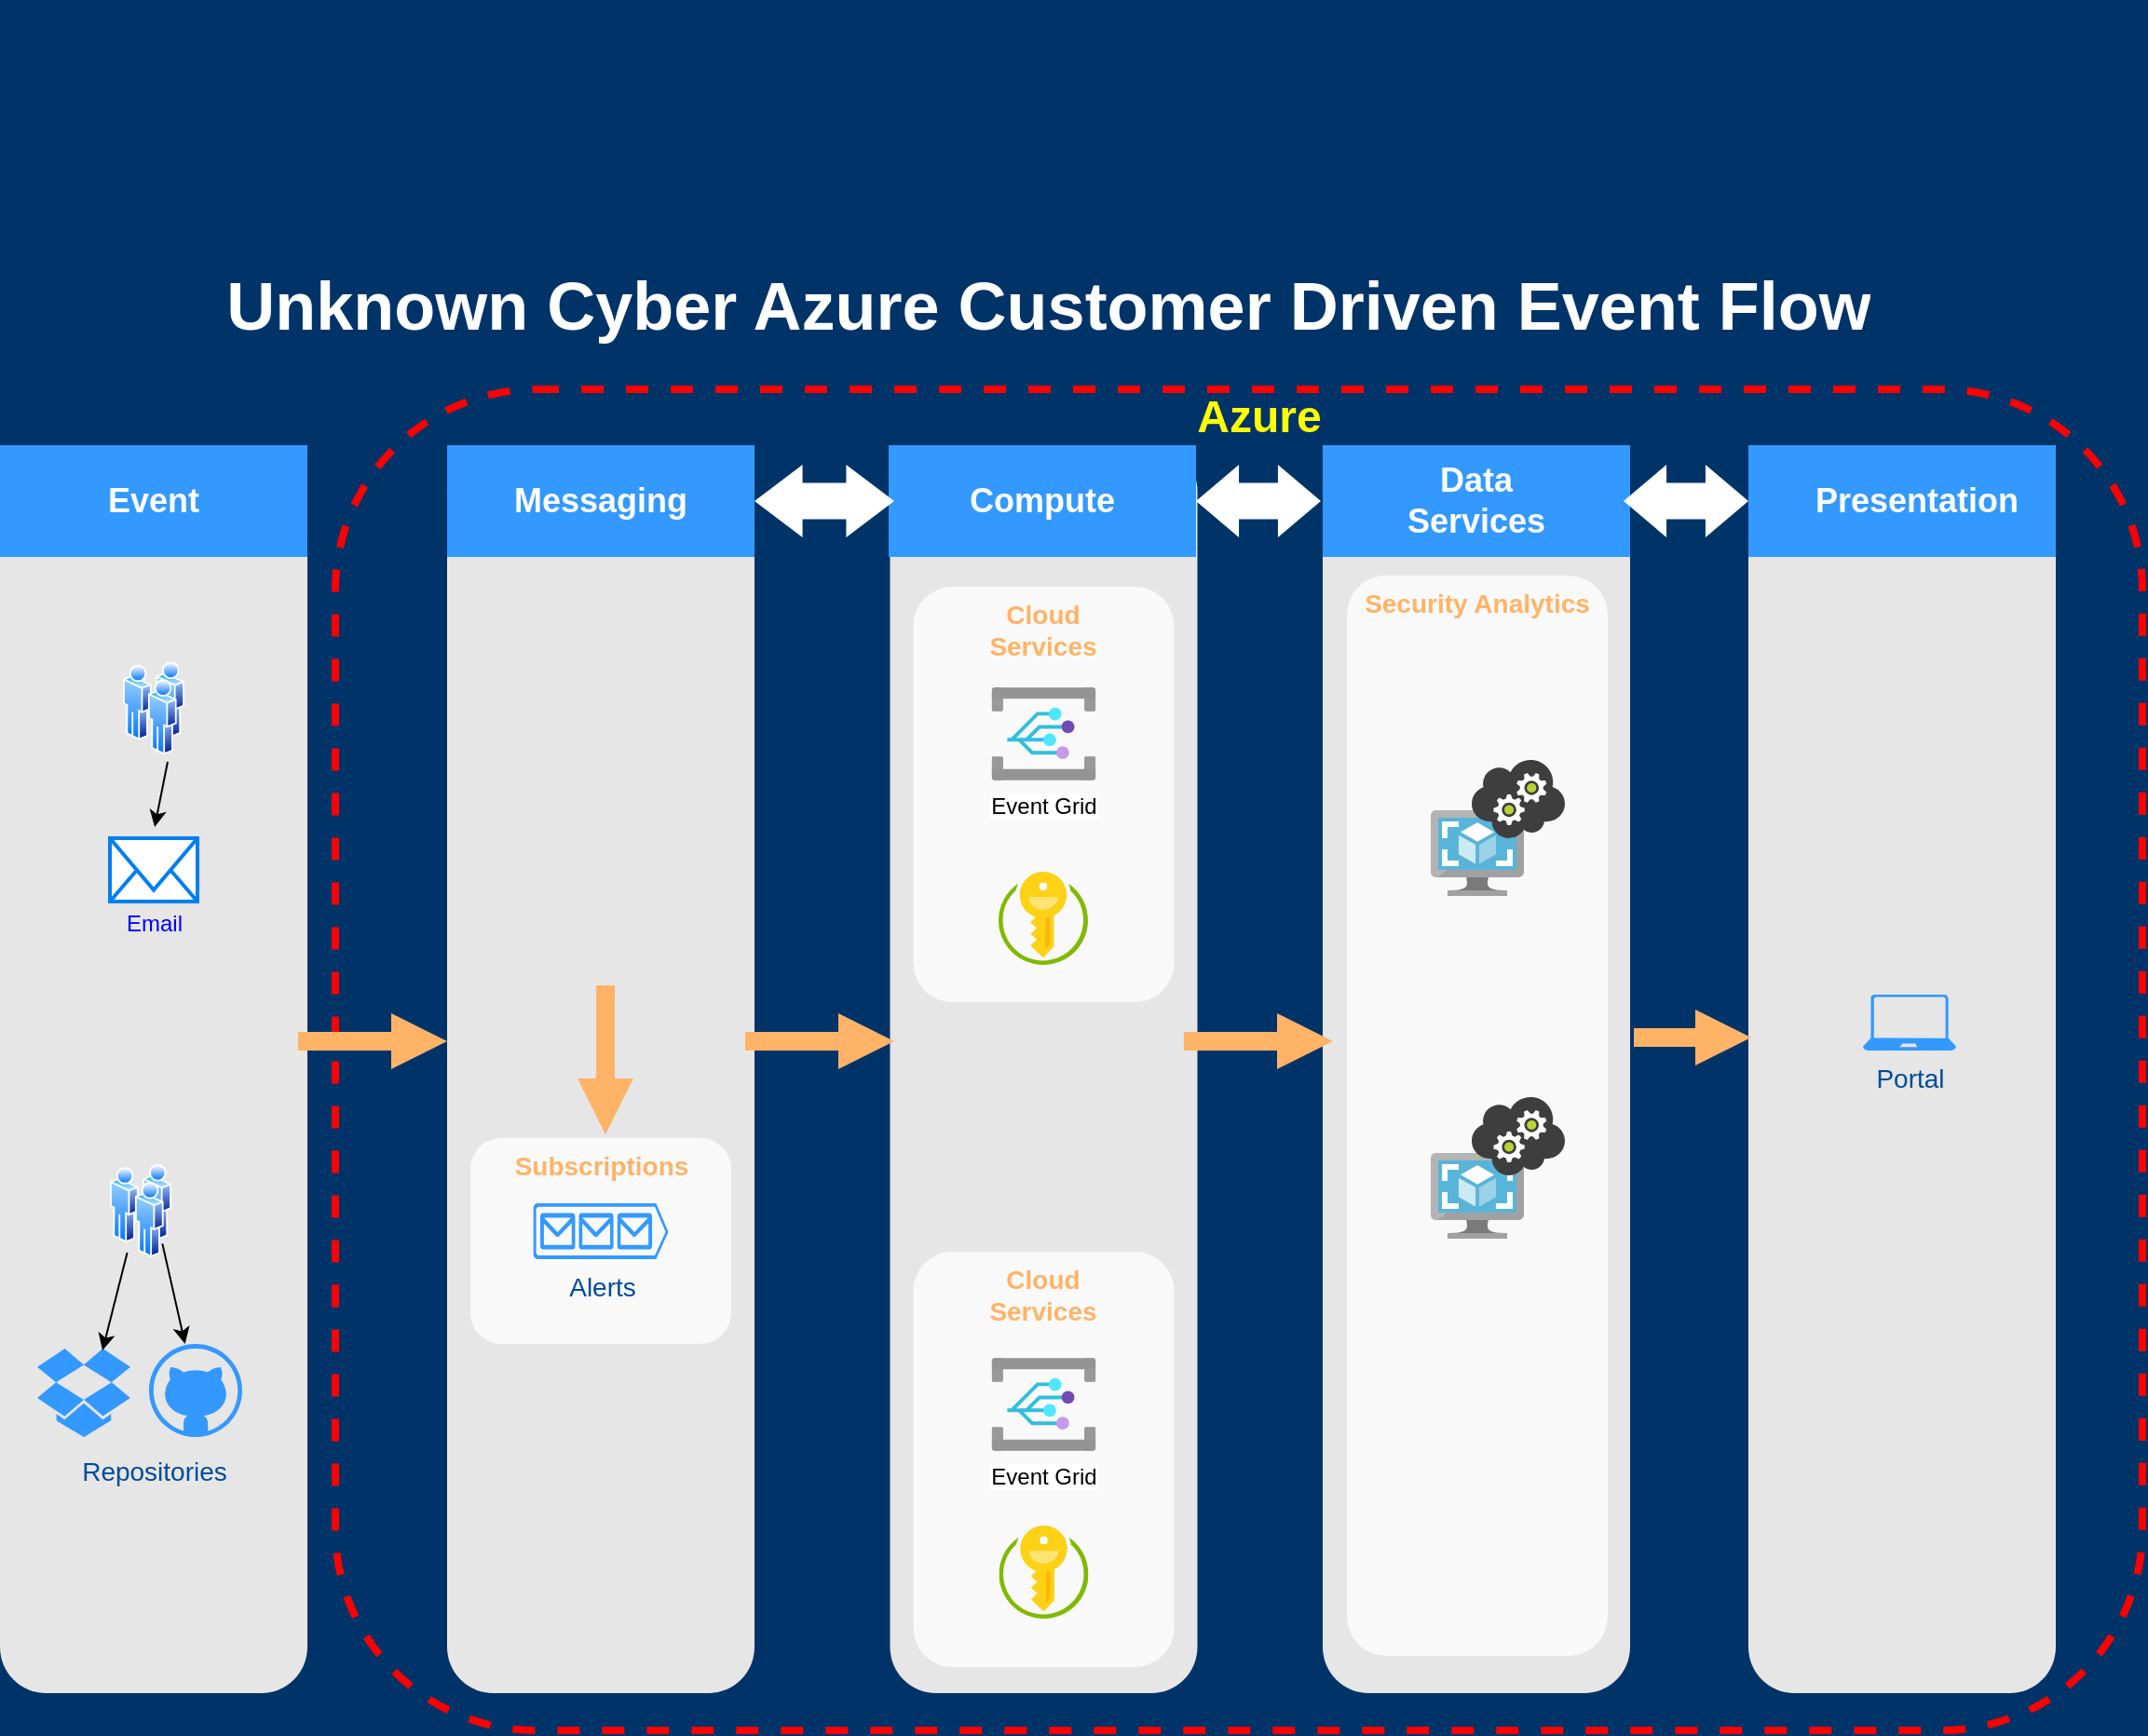 <mxfile version="21.6.8" type="device" pages="2">
  <diagram id="6a731a19-8d31-9384-78a2-239565b7b9f0" name="UK-CustomerDrivenEventFlow">
    <mxGraphModel dx="1114" dy="1658" grid="1" gridSize="10" guides="1" tooltips="1" connect="1" arrows="1" fold="1" page="1" pageScale="1" pageWidth="1169" pageHeight="827" background="#003469" math="0" shadow="0">
      <root>
        <mxCell id="0" />
        <mxCell id="1" parent="0" />
        <mxCell id="CWSIZRz48cNkIkLfrMRX-2129" value="" style="rounded=1;whiteSpace=wrap;html=1;dashed=1;strokeColor=#FF0000;fillColor=none;strokeWidth=4;" parent="1" vertex="1">
          <mxGeometry x="190" y="90" width="970" height="720" as="geometry" />
        </mxCell>
        <mxCell id="CWSIZRz48cNkIkLfrMRX-2101" value="" style="rounded=1;whiteSpace=wrap;html=1;dashed=1;strokeColor=none;strokeWidth=2;fillColor=#E6E6E6;fontFamily=Verdana;fontSize=12;fontColor=#00BEF2" parent="1" vertex="1">
          <mxGeometry x="250" y="120" width="165" height="670" as="geometry" />
        </mxCell>
        <mxCell id="2019" value="" style="rounded=1;whiteSpace=wrap;html=1;dashed=1;strokeColor=none;strokeWidth=2;fillColor=#E6E6E6;fontFamily=Verdana;fontSize=12;fontColor=#00BEF2" parent="1" vertex="1">
          <mxGeometry x="10" y="120" width="165" height="670" as="geometry" />
        </mxCell>
        <mxCell id="2020" value="" style="rounded=1;whiteSpace=wrap;html=1;dashed=1;strokeColor=none;strokeWidth=2;fillColor=#E6E6E6;fontFamily=Verdana;fontSize=12;fontColor=#00BEF2" parent="1" vertex="1">
          <mxGeometry x="487.75" y="120" width="165" height="670" as="geometry" />
        </mxCell>
        <mxCell id="2021" value="" style="rounded=1;whiteSpace=wrap;html=1;dashed=1;strokeColor=none;strokeWidth=2;fillColor=#E6E6E6;fontFamily=Verdana;fontSize=12;fontColor=#00BEF2" parent="1" vertex="1">
          <mxGeometry x="720" y="120" width="165" height="670" as="geometry" />
        </mxCell>
        <mxCell id="2024" value="" style="rounded=1;whiteSpace=wrap;html=1;dashed=1;strokeColor=none;strokeWidth=2;fillColor=#E6E6E6;fontFamily=Verdana;fontSize=12;fontColor=#00BEF2" parent="1" vertex="1">
          <mxGeometry x="948.5" y="120" width="165" height="670" as="geometry" />
        </mxCell>
        <mxCell id="2025" value="Event" style="whiteSpace=wrap;html=1;dashed=1;strokeColor=none;strokeWidth=2;fillColor=#3399FF;fontFamily=Helvetica;fontSize=18;fontColor=#FFFFFF;fontStyle=1" parent="1" vertex="1">
          <mxGeometry x="10" y="120" width="165" height="60" as="geometry" />
        </mxCell>
        <mxCell id="2026" value="Compute" style="whiteSpace=wrap;html=1;dashed=1;strokeColor=none;strokeWidth=2;fillColor=#3399FF;fontFamily=Helvetica;fontSize=18;fontColor=#FFFFFF;fontStyle=1" parent="1" vertex="1">
          <mxGeometry x="487" y="120" width="165" height="60" as="geometry" />
        </mxCell>
        <mxCell id="2027" value="Data&lt;div&gt;Services&lt;/div&gt;" style="whiteSpace=wrap;html=1;dashed=1;strokeColor=none;strokeWidth=2;fillColor=#3399FF;fontFamily=Helvetica;fontSize=18;fontColor=#FFFFFF;fontStyle=1" parent="1" vertex="1">
          <mxGeometry x="720" y="120" width="165" height="60" as="geometry" />
        </mxCell>
        <mxCell id="2030" value="&amp;nbsp; &amp;nbsp;Presentation" style="whiteSpace=wrap;html=1;dashed=1;strokeColor=none;strokeWidth=2;fillColor=#3399FF;fontFamily=Helvetica;fontSize=18;fontColor=#FFFFFF;fontStyle=1" parent="1" vertex="1">
          <mxGeometry x="948.5" y="120" width="165" height="60" as="geometry" />
        </mxCell>
        <mxCell id="2032" value="" style="shape=mxgraph.arrows.two_way_arrow_horizontal;html=1;verticalLabelPosition=bottom;verticalAlign=top;strokeWidth=2;strokeColor=none;dashed=1;fillColor=#FFFFFF;fontFamily=Verdana;fontSize=12;fontColor=#00BEF2" parent="1" vertex="1">
          <mxGeometry x="415" y="130.5" width="75" height="39" as="geometry" />
        </mxCell>
        <mxCell id="2035" value="" style="shape=mxgraph.arrows.two_way_arrow_horizontal;html=1;verticalLabelPosition=bottom;verticalAlign=top;strokeWidth=2;strokeColor=none;dashed=1;fillColor=#FFFFFF;fontFamily=Verdana;fontSize=12;fontColor=#00BEF2" parent="1" vertex="1">
          <mxGeometry x="652" y="130.5" width="67" height="39" as="geometry" />
        </mxCell>
        <mxCell id="2042" value="" style="verticalLabelPosition=bottom;html=1;verticalAlign=top;strokeColor=none;fillColor=#3399FF;shape=mxgraph.azure.github_code;dashed=1;fontSize=14;fontColor=#004C99" parent="1" vertex="1">
          <mxGeometry x="90" y="602.5" width="50" height="50" as="geometry" />
        </mxCell>
        <mxCell id="2043" value="" style="verticalLabelPosition=bottom;html=1;verticalAlign=top;strokeColor=none;fillColor=#3399FF;shape=mxgraph.azure.dropbox_code_source;dashed=1;fontSize=14;fontColor=#004C99" parent="1" vertex="1">
          <mxGeometry x="30" y="605" width="50" height="47.5" as="geometry" />
        </mxCell>
        <mxCell id="2044" value="Repositories" style="text;html=1;strokeColor=none;fillColor=none;align=center;verticalAlign=middle;whiteSpace=wrap;overflow=hidden;dashed=1;fontSize=14;fontColor=#004C99" parent="1" vertex="1">
          <mxGeometry x="32.5" y="660" width="120" height="20" as="geometry" />
        </mxCell>
        <mxCell id="2048" value="Security Analytics" style="rounded=1;whiteSpace=wrap;html=1;dashed=1;strokeColor=none;strokeWidth=2;fillColor=#FFFFFF;fontFamily=Helvetica;fontSize=14;fontColor=#FFB366;opacity=75;verticalAlign=top;fontStyle=1" parent="1" vertex="1">
          <mxGeometry x="733" y="190" width="140" height="580" as="geometry" />
        </mxCell>
        <mxCell id="2064" value="Subscriptions" style="rounded=1;whiteSpace=wrap;html=1;dashed=1;strokeColor=none;strokeWidth=2;fillColor=#FFFFFF;fontFamily=Helvetica;fontSize=14;fontColor=#FFB366;opacity=75;verticalAlign=top;fontStyle=1" parent="1" vertex="1">
          <mxGeometry x="262.5" y="492" width="140" height="110.5" as="geometry" />
        </mxCell>
        <mxCell id="2065" value="Alerts" style="verticalLabelPosition=bottom;html=1;verticalAlign=top;strokeColor=none;fillColor=#3399FF;shape=mxgraph.azure.queue_generic;dashed=1;fontFamily=Helvetica;fontSize=14;fontColor=#004C99" parent="1" vertex="1">
          <mxGeometry x="296.25" y="527" width="72.5" height="30" as="geometry" />
        </mxCell>
        <mxCell id="2068" value="Cloud&lt;div&gt;Services&lt;/div&gt;" style="rounded=1;whiteSpace=wrap;html=1;dashed=1;strokeColor=none;strokeWidth=2;fillColor=#FFFFFF;fontFamily=Helvetica;fontSize=14;fontColor=#FFB366;opacity=75;verticalAlign=top;fontStyle=1" parent="1" vertex="1">
          <mxGeometry x="500.25" y="196" width="140" height="223" as="geometry" />
        </mxCell>
        <mxCell id="2071" value="Portal" style="verticalLabelPosition=bottom;html=1;verticalAlign=top;strokeColor=none;fillColor=#3399FF;shape=mxgraph.azure.laptop;dashed=1;fontFamily=Helvetica;fontSize=14;fontColor=#004C99" parent="1" vertex="1">
          <mxGeometry x="1010" y="415" width="50" height="30" as="geometry" />
        </mxCell>
        <mxCell id="2075" value="" style="arrow;html=1;endArrow=block;endFill=1;strokeColor=none;strokeWidth=4;fontFamily=Helvetica;fontSize=36;fontColor=#FFB366;fillColor=#FFB366;" parent="1" edge="1">
          <mxGeometry width="100" height="100" relative="1" as="geometry">
            <mxPoint x="170" y="440" as="sourcePoint" />
            <mxPoint x="250" y="440" as="targetPoint" />
          </mxGeometry>
        </mxCell>
        <mxCell id="2076" value="" style="arrow;html=1;endArrow=block;endFill=1;strokeColor=none;strokeWidth=4;fontFamily=Helvetica;fontSize=36;fontColor=#FFB366;fillColor=#FFB366;opacity=100" parent="1" edge="1">
          <mxGeometry width="100" height="100" relative="1" as="geometry">
            <mxPoint x="645.5" y="440" as="sourcePoint" />
            <mxPoint x="725.5" y="440" as="targetPoint" />
          </mxGeometry>
        </mxCell>
        <mxCell id="2080" value="" style="arrow;html=1;endArrow=block;endFill=1;strokeColor=none;strokeWidth=4;fontFamily=Helvetica;fontSize=36;fontColor=#FFB366;fillColor=#FFB366;" parent="1" edge="1">
          <mxGeometry width="100" height="100" relative="1" as="geometry">
            <mxPoint x="887" y="438" as="sourcePoint" />
            <mxPoint x="950" y="438" as="targetPoint" />
          </mxGeometry>
        </mxCell>
        <mxCell id="CWSIZRz48cNkIkLfrMRX-2088" value="Cloud&lt;div&gt;Services&lt;/div&gt;" style="rounded=1;whiteSpace=wrap;html=1;dashed=1;strokeColor=none;strokeWidth=2;fillColor=#FFFFFF;fontFamily=Helvetica;fontSize=14;fontColor=#FFB366;opacity=75;verticalAlign=top;fontStyle=1" parent="1" vertex="1">
          <mxGeometry x="500.25" y="553" width="140" height="223" as="geometry" />
        </mxCell>
        <mxCell id="CWSIZRz48cNkIkLfrMRX-2089" value="" style="image;sketch=0;aspect=fixed;html=1;points=[];align=center;fontSize=12;image=img/lib/mscae/Key_Vaults.svg;" parent="1" vertex="1">
          <mxGeometry x="546" y="349" width="48" height="50" as="geometry" />
        </mxCell>
        <mxCell id="CWSIZRz48cNkIkLfrMRX-2091" value="" style="image;sketch=0;aspect=fixed;html=1;points=[];align=center;fontSize=12;image=img/lib/mscae/Key_Vaults.svg;" parent="1" vertex="1">
          <mxGeometry x="546.25" y="700" width="48" height="50" as="geometry" />
        </mxCell>
        <mxCell id="CWSIZRz48cNkIkLfrMRX-2093" value="" style="image;sketch=0;aspect=fixed;html=1;points=[];align=center;fontSize=12;image=img/lib/mscae/VM_Images.svg;" parent="1" vertex="1">
          <mxGeometry x="778" y="316" width="50" height="46" as="geometry" />
        </mxCell>
        <mxCell id="CWSIZRz48cNkIkLfrMRX-2092" value="" style="image;sketch=0;aspect=fixed;html=1;points=[];align=center;fontSize=12;image=img/lib/mscae/Cloud_Service.svg;" parent="1" vertex="1">
          <mxGeometry x="800" y="289" width="50" height="42" as="geometry" />
        </mxCell>
        <mxCell id="CWSIZRz48cNkIkLfrMRX-2094" value="" style="image;sketch=0;aspect=fixed;html=1;points=[];align=center;fontSize=12;image=img/lib/mscae/VM_Images.svg;" parent="1" vertex="1">
          <mxGeometry x="778" y="500" width="50" height="46" as="geometry" />
        </mxCell>
        <mxCell id="CWSIZRz48cNkIkLfrMRX-2095" value="" style="image;sketch=0;aspect=fixed;html=1;points=[];align=center;fontSize=12;image=img/lib/mscae/Cloud_Service.svg;" parent="1" vertex="1">
          <mxGeometry x="800" y="470" width="50" height="42" as="geometry" />
        </mxCell>
        <mxCell id="CWSIZRz48cNkIkLfrMRX-2096" value="" style="shape=image;verticalLabelPosition=bottom;labelBackgroundColor=default;verticalAlign=top;aspect=fixed;imageAspect=0;image=https://dirteam.com/sander/wp-content/uploads/sites/2/2020/07/MicrosoftGraphAPI.png;" parent="1" vertex="1">
          <mxGeometry x="255" y="331" width="155" height="77.5" as="geometry" />
        </mxCell>
        <mxCell id="CWSIZRz48cNkIkLfrMRX-2097" value="Unknown Cyber Azure Customer Driven Event Flow" style="text;html=1;strokeColor=none;fillColor=none;align=center;verticalAlign=middle;whiteSpace=wrap;overflow=hidden;dashed=1;fontSize=36;fontColor=#FFFFFF;fontFamily=Helvetica;fontStyle=1" parent="1" vertex="1">
          <mxGeometry x="43" y="20" width="1060" height="50" as="geometry" />
        </mxCell>
        <mxCell id="CWSIZRz48cNkIkLfrMRX-2098" value="" style="arrow;html=1;endArrow=block;endFill=1;strokeColor=none;strokeWidth=4;fontFamily=Helvetica;fontSize=36;fontColor=#FFB366;fillColor=#FFB366;" parent="1" edge="1">
          <mxGeometry width="100" height="100" relative="1" as="geometry">
            <mxPoint x="335" y="410" as="sourcePoint" />
            <mxPoint x="335" y="490" as="targetPoint" />
            <Array as="points">
              <mxPoint x="415" y="-100" />
            </Array>
          </mxGeometry>
        </mxCell>
        <mxCell id="CWSIZRz48cNkIkLfrMRX-2102" value="Messaging" style="whiteSpace=wrap;html=1;dashed=1;strokeColor=none;strokeWidth=2;fillColor=#3399FF;fontFamily=Helvetica;fontSize=18;fontColor=#FFFFFF;fontStyle=1" parent="1" vertex="1">
          <mxGeometry x="250" y="120" width="165" height="60" as="geometry" />
        </mxCell>
        <mxCell id="CWSIZRz48cNkIkLfrMRX-2103" value="" style="arrow;html=1;endArrow=block;endFill=1;strokeColor=none;strokeWidth=4;fontFamily=Helvetica;fontSize=36;fontColor=#FFB366;fillColor=#FFB366;" parent="1" edge="1">
          <mxGeometry width="100" height="100" relative="1" as="geometry">
            <mxPoint x="410" y="440" as="sourcePoint" />
            <mxPoint x="490" y="440" as="targetPoint" />
          </mxGeometry>
        </mxCell>
        <mxCell id="CWSIZRz48cNkIkLfrMRX-2104" value="" style="shape=mxgraph.arrows.two_way_arrow_horizontal;html=1;verticalLabelPosition=bottom;verticalAlign=top;strokeWidth=2;strokeColor=none;dashed=1;fillColor=#FFFFFF;fontFamily=Verdana;fontSize=12;fontColor=#00BEF2" parent="1" vertex="1">
          <mxGeometry x="881.5" y="130.5" width="67" height="39" as="geometry" />
        </mxCell>
        <mxCell id="CWSIZRz48cNkIkLfrMRX-2106" value="" style="html=1;verticalLabelPosition=bottom;align=center;labelBackgroundColor=#ffffff;verticalAlign=top;strokeWidth=2;strokeColor=#0080F0;shadow=0;dashed=0;shape=mxgraph.ios7.icons.mail;" parent="1" vertex="1">
          <mxGeometry x="69" y="331" width="47" height="34" as="geometry" />
        </mxCell>
        <mxCell id="CWSIZRz48cNkIkLfrMRX-2118" value="&lt;font color=&quot;#0000ff&quot;&gt;Email&lt;/font&gt;" style="text;html=1;strokeColor=none;fillColor=none;align=center;verticalAlign=middle;whiteSpace=wrap;rounded=0;" parent="1" vertex="1">
          <mxGeometry x="62.5" y="362" width="60" height="30" as="geometry" />
        </mxCell>
        <mxCell id="CWSIZRz48cNkIkLfrMRX-2123" value="" style="image;aspect=fixed;perimeter=ellipsePerimeter;html=1;align=center;shadow=0;dashed=0;spacingTop=3;image=img/lib/active_directory/users.svg;" parent="1" vertex="1">
          <mxGeometry x="76" y="236.25" width="33" height="50" as="geometry" />
        </mxCell>
        <mxCell id="CWSIZRz48cNkIkLfrMRX-2124" value="" style="image;aspect=fixed;perimeter=ellipsePerimeter;html=1;align=center;shadow=0;dashed=0;spacingTop=3;image=img/lib/active_directory/users.svg;" parent="1" vertex="1">
          <mxGeometry x="69" y="506" width="33" height="50" as="geometry" />
        </mxCell>
        <mxCell id="CWSIZRz48cNkIkLfrMRX-2125" value="" style="endArrow=classic;html=1;rounded=0;entryX=0.511;entryY=-0.176;entryDx=0;entryDy=0;entryPerimeter=0;" parent="1" target="CWSIZRz48cNkIkLfrMRX-2106" edge="1">
          <mxGeometry width="50" height="50" relative="1" as="geometry">
            <mxPoint x="100" y="290" as="sourcePoint" />
            <mxPoint x="590" y="370" as="targetPoint" />
          </mxGeometry>
        </mxCell>
        <mxCell id="CWSIZRz48cNkIkLfrMRX-2126" value="" style="endArrow=classic;html=1;rounded=0;exitX=1;exitY=1;exitDx=0;exitDy=0;" parent="1" source="CWSIZRz48cNkIkLfrMRX-2124" target="2042" edge="1">
          <mxGeometry width="50" height="50" relative="1" as="geometry">
            <mxPoint x="110" y="300" as="sourcePoint" />
            <mxPoint x="103" y="335" as="targetPoint" />
          </mxGeometry>
        </mxCell>
        <mxCell id="CWSIZRz48cNkIkLfrMRX-2128" value="" style="endArrow=classic;html=1;rounded=0;exitX=0.25;exitY=1;exitDx=0;exitDy=0;entryX=0.7;entryY=0.021;entryDx=0;entryDy=0;entryPerimeter=0;" parent="1" source="CWSIZRz48cNkIkLfrMRX-2124" target="2043" edge="1">
          <mxGeometry width="50" height="50" relative="1" as="geometry">
            <mxPoint x="107" y="559" as="sourcePoint" />
            <mxPoint x="119" y="613" as="targetPoint" />
          </mxGeometry>
        </mxCell>
        <mxCell id="CWSIZRz48cNkIkLfrMRX-2130" value="&lt;font size=&quot;1&quot; color=&quot;#ffff00&quot;&gt;&lt;b style=&quot;font-size: 24px;&quot;&gt;Azure&lt;/b&gt;&lt;/font&gt;" style="text;html=1;strokeColor=none;fillColor=none;align=center;verticalAlign=middle;whiteSpace=wrap;rounded=0;rotation=0;" parent="1" vertex="1">
          <mxGeometry x="655.5" y="90" width="60" height="30" as="geometry" />
        </mxCell>
        <mxCell id="Y2sZheTrThxWls4X2NW--2082" value="Event Grid" style="image;aspect=fixed;html=1;points=[];align=center;fontSize=12;image=img/lib/azure2/integration/Event_Grid_Subscriptions.svg;" vertex="1" parent="1">
          <mxGeometry x="542.33" y="250" width="55.83" height="50" as="geometry" />
        </mxCell>
        <mxCell id="Y2sZheTrThxWls4X2NW--2083" value="Event Grid" style="image;aspect=fixed;html=1;points=[];align=center;fontSize=12;image=img/lib/azure2/integration/Event_Grid_Subscriptions.svg;" vertex="1" parent="1">
          <mxGeometry x="542.34" y="610" width="55.83" height="50" as="geometry" />
        </mxCell>
      </root>
    </mxGraphModel>
  </diagram>
  <diagram id="EvSObKgQY2XZAdKPUGN1" name="Customer-to-UKTenant">
    <mxGraphModel dx="1964" dy="831" grid="1" gridSize="10" guides="1" tooltips="1" connect="1" arrows="1" fold="1" page="1" pageScale="1" pageWidth="850" pageHeight="1100" math="0" shadow="0">
      <root>
        <mxCell id="0" />
        <mxCell id="1" parent="0" />
        <mxCell id="0A3lQJmccfmv-MK4jnA3-3" value="" style="rounded=1;whiteSpace=wrap;html=1;dashed=1;dashPattern=12 12;rotation=90;" parent="1" vertex="1">
          <mxGeometry x="380" y="437.5" width="795" height="380" as="geometry" />
        </mxCell>
        <mxCell id="0A3lQJmccfmv-MK4jnA3-2" value="" style="image;sketch=0;aspect=fixed;html=1;points=[];align=center;fontSize=12;image=img/lib/mscae/Key_Vaults.svg;" parent="1" vertex="1">
          <mxGeometry x="621.5" y="290" width="67.2" height="70" as="geometry" />
        </mxCell>
        <mxCell id="Lc2prqjiuT0Je6cEFKMP-2" value="" style="image;aspect=fixed;html=1;points=[];align=center;fontSize=12;image=img/lib/azure2/integration/Event_Grid_Topics.svg;" vertex="1" parent="1">
          <mxGeometry x="627.5" y="900" width="67" height="60" as="geometry" />
        </mxCell>
        <mxCell id="Lc2prqjiuT0Je6cEFKMP-3" value="" style="image;aspect=fixed;html=1;points=[];align=center;fontSize=12;image=img/lib/azure2/integration/Event_Grid_Domains.svg;" vertex="1" parent="1">
          <mxGeometry x="627.5" y="800" width="67" height="60" as="geometry" />
        </mxCell>
        <mxCell id="Lc2prqjiuT0Je6cEFKMP-4" value="" style="sketch=0;html=1;dashed=0;whitespace=wrap;fillColor=#2875E2;strokeColor=#ffffff;points=[[0.005,0.63,0],[0.1,0.2,0],[0.9,0.2,0],[0.5,0,0],[0.995,0.63,0],[0.72,0.99,0],[0.5,1,0],[0.28,0.99,0]];verticalLabelPosition=bottom;align=center;verticalAlign=top;shape=mxgraph.kubernetes.icon;prIcon=api" vertex="1" parent="1">
          <mxGeometry x="621.5" y="390" width="73" height="70" as="geometry" />
        </mxCell>
        <mxCell id="Lc2prqjiuT0Je6cEFKMP-5" value="" style="image;aspect=fixed;html=1;points=[];align=center;fontSize=12;image=img/lib/azure2/integration/Logic_Apps.svg;" vertex="1" parent="1">
          <mxGeometry x="627.5" y="700" width="67" height="52" as="geometry" />
        </mxCell>
        <mxCell id="Lc2prqjiuT0Je6cEFKMP-6" value="" style="image;aspect=fixed;html=1;points=[];align=center;fontSize=12;image=img/lib/azure2/integration/Logic_Apps.svg;" vertex="1" parent="1">
          <mxGeometry x="627.5" y="630" width="67" height="52" as="geometry" />
        </mxCell>
        <mxCell id="Lc2prqjiuT0Je6cEFKMP-7" value="" style="image;aspect=fixed;html=1;points=[];align=center;fontSize=12;image=img/lib/azure2/integration/Logic_Apps.svg;" vertex="1" parent="1">
          <mxGeometry x="627.5" y="560" width="67" height="52" as="geometry" />
        </mxCell>
        <mxCell id="Lc2prqjiuT0Je6cEFKMP-8" value="" style="image;aspect=fixed;html=1;points=[];align=center;fontSize=12;image=img/lib/azure2/integration/Logic_Apps.svg;" vertex="1" parent="1">
          <mxGeometry x="627.5" y="488" width="67" height="52" as="geometry" />
        </mxCell>
        <mxCell id="Lc2prqjiuT0Je6cEFKMP-9" value="Azure KeyVault for Storing customer secrets" style="text;html=1;strokeColor=none;fillColor=none;align=center;verticalAlign=middle;whiteSpace=wrap;rounded=0;" vertex="1" parent="1">
          <mxGeometry x="707.5" y="310" width="200" height="30" as="geometry" />
        </mxCell>
        <mxCell id="Lc2prqjiuT0Je6cEFKMP-11" value="API Connnection for Connecting Event Grid" style="text;html=1;strokeColor=none;fillColor=none;align=center;verticalAlign=middle;whiteSpace=wrap;rounded=0;" vertex="1" parent="1">
          <mxGeometry x="732.5" y="407.5" width="150" height="30" as="geometry" />
        </mxCell>
        <mxCell id="Lc2prqjiuT0Je6cEFKMP-12" value="Logic App - Create Mail Subscription" style="text;html=1;strokeColor=none;fillColor=none;align=center;verticalAlign=middle;whiteSpace=wrap;rounded=0;" vertex="1" parent="1">
          <mxGeometry x="730" y="500" width="155" height="30" as="geometry" />
        </mxCell>
        <mxCell id="Lc2prqjiuT0Je6cEFKMP-13" value="Logic App - List Mail Subscription" style="text;html=1;strokeColor=none;fillColor=none;align=center;verticalAlign=middle;whiteSpace=wrap;rounded=0;" vertex="1" parent="1">
          <mxGeometry x="725.5" y="571" width="155" height="30" as="geometry" />
        </mxCell>
        <mxCell id="Lc2prqjiuT0Je6cEFKMP-14" value="Logic App - Main" style="text;html=1;strokeColor=none;fillColor=none;align=center;verticalAlign=middle;whiteSpace=wrap;rounded=0;" vertex="1" parent="1">
          <mxGeometry x="730" y="641" width="155" height="30" as="geometry" />
        </mxCell>
        <mxCell id="Lc2prqjiuT0Je6cEFKMP-15" value="Logic App - Process Email" style="text;html=1;strokeColor=none;fillColor=none;align=center;verticalAlign=middle;whiteSpace=wrap;rounded=0;" vertex="1" parent="1">
          <mxGeometry x="727.5" y="711" width="155" height="30" as="geometry" />
        </mxCell>
        <mxCell id="Lc2prqjiuT0Je6cEFKMP-16" value="Event Grid Namespace" style="text;html=1;strokeColor=none;fillColor=none;align=center;verticalAlign=middle;whiteSpace=wrap;rounded=0;" vertex="1" parent="1">
          <mxGeometry x="730" y="815" width="155" height="30" as="geometry" />
        </mxCell>
        <mxCell id="Lc2prqjiuT0Je6cEFKMP-17" value="Event Grid" style="text;html=1;strokeColor=none;fillColor=none;align=center;verticalAlign=middle;whiteSpace=wrap;rounded=0;" vertex="1" parent="1">
          <mxGeometry x="730" y="910" width="155" height="30" as="geometry" />
        </mxCell>
        <mxCell id="Lc2prqjiuT0Je6cEFKMP-19" value="&lt;h1&gt;Customer Resource Group (Unknown Cyber Azure Tenant)&lt;/h1&gt;&lt;p&gt;A resource group is deployed per customer and contains the elements listed below.&amp;nbsp; This ensures that Unknown Cyber holds all the keys to the kingdome and can turn on/ turn off feeds from a customer from our Azure environment without any disruption to other customers or involving the customer that is being serviced.&lt;/p&gt;" style="text;html=1;strokeColor=none;fillColor=none;spacing=5;spacingTop=-20;whiteSpace=wrap;overflow=hidden;rounded=0;" vertex="1" parent="1">
          <mxGeometry x="587.5" y="30" width="398.8" height="170" as="geometry" />
        </mxCell>
        <mxCell id="g-IhTgOcrjal__eg6HQ8-1" value="" style="rounded=1;whiteSpace=wrap;html=1;dashed=1;" vertex="1" parent="1">
          <mxGeometry x="-105" y="230" width="530" height="500" as="geometry" />
        </mxCell>
        <mxCell id="g-IhTgOcrjal__eg6HQ8-2" value="" style="shape=image;verticalLabelPosition=bottom;labelBackgroundColor=default;verticalAlign=top;aspect=fixed;imageAspect=0;image=http://code.benco.io/icon-collection/azure-icons/Azure-Active-Directory.svg;" vertex="1" parent="1">
          <mxGeometry x="-25" y="250" width="170" height="170" as="geometry" />
        </mxCell>
        <mxCell id="g-IhTgOcrjal__eg6HQ8-3" value="" style="shape=image;verticalLabelPosition=bottom;labelBackgroundColor=default;verticalAlign=top;aspect=fixed;imageAspect=0;image=http://code.benco.io/icon-collection/azure-icons/App-Registrations.svg;" vertex="1" parent="1">
          <mxGeometry x="5" y="520" width="150" height="150" as="geometry" />
        </mxCell>
        <mxCell id="g-IhTgOcrjal__eg6HQ8-4" value="&lt;font style=&quot;font-size: 16px;&quot;&gt;Azure AD&lt;/font&gt;" style="text;html=1;strokeColor=none;fillColor=none;align=center;verticalAlign=middle;whiteSpace=wrap;rounded=0;" vertex="1" parent="1">
          <mxGeometry x="105" y="270" width="90" height="30" as="geometry" />
        </mxCell>
        <mxCell id="g-IhTgOcrjal__eg6HQ8-5" value="&lt;font style=&quot;font-size: 16px;&quot;&gt;Application Registration&lt;/font&gt;" style="text;html=1;strokeColor=none;fillColor=none;align=center;verticalAlign=middle;whiteSpace=wrap;rounded=0;" vertex="1" parent="1">
          <mxGeometry x="135" y="520" width="190" height="30" as="geometry" />
        </mxCell>
        <mxCell id="g-IhTgOcrjal__eg6HQ8-6" value="" style="endArrow=classic;html=1;rounded=0;entryX=0.373;entryY=-0.02;entryDx=0;entryDy=0;entryPerimeter=0;" edge="1" parent="1" source="g-IhTgOcrjal__eg6HQ8-2" target="g-IhTgOcrjal__eg6HQ8-3">
          <mxGeometry width="50" height="50" relative="1" as="geometry">
            <mxPoint x="245" y="620" as="sourcePoint" />
            <mxPoint x="295" y="570" as="targetPoint" />
          </mxGeometry>
        </mxCell>
        <mxCell id="g-IhTgOcrjal__eg6HQ8-7" value="TenantID: XXXXX" style="text;html=1;strokeColor=none;fillColor=none;align=center;verticalAlign=middle;whiteSpace=wrap;rounded=0;" vertex="1" parent="1">
          <mxGeometry x="145" y="320" width="110" height="30" as="geometry" />
        </mxCell>
        <mxCell id="g-IhTgOcrjal__eg6HQ8-8" value="Secret: XXXXX" style="text;html=1;strokeColor=none;fillColor=none;align=center;verticalAlign=middle;whiteSpace=wrap;rounded=0;" vertex="1" parent="1">
          <mxGeometry x="185" y="620" width="110" height="30" as="geometry" />
        </mxCell>
        <mxCell id="g-IhTgOcrjal__eg6HQ8-9" value="Application ID: XXXXX" style="text;html=1;strokeColor=none;fillColor=none;align=center;verticalAlign=middle;whiteSpace=wrap;rounded=0;" vertex="1" parent="1">
          <mxGeometry x="175" y="600" width="130" height="30" as="geometry" />
        </mxCell>
        <mxCell id="g-IhTgOcrjal__eg6HQ8-11" value="&lt;h1&gt;Customer Resources&amp;nbsp;&lt;/h1&gt;&lt;h1&gt;(Customer Azure Tenant)&lt;/h1&gt;&lt;p&gt;Customers will need an application registration and then:&lt;/p&gt;&lt;p&gt;&lt;/p&gt;&lt;ul&gt;&lt;li&gt;Application ID of registration&lt;/li&gt;&lt;li&gt;Secret Value of Application Registration&lt;/li&gt;&lt;li&gt;TenantID&lt;/li&gt;&lt;/ul&gt;&lt;p&gt;&lt;/p&gt;" style="text;html=1;strokeColor=none;fillColor=none;spacing=5;spacingTop=-20;whiteSpace=wrap;overflow=hidden;rounded=0;" vertex="1" parent="1">
          <mxGeometry x="-18.8" y="30" width="388.8" height="170" as="geometry" />
        </mxCell>
        <mxCell id="g-IhTgOcrjal__eg6HQ8-13" value="" style="endArrow=classic;html=1;rounded=0;exitX=1;exitY=0.75;exitDx=0;exitDy=0;entryX=0.25;entryY=1;entryDx=0;entryDy=0;" edge="1" parent="1" source="g-IhTgOcrjal__eg6HQ8-7" target="0A3lQJmccfmv-MK4jnA3-3">
          <mxGeometry width="50" height="50" relative="1" as="geometry">
            <mxPoint x="400" y="430" as="sourcePoint" />
            <mxPoint x="570" y="430" as="targetPoint" />
          </mxGeometry>
        </mxCell>
        <mxCell id="g-IhTgOcrjal__eg6HQ8-14" value="" style="endArrow=classic;html=1;rounded=0;exitX=1;exitY=0.5;exitDx=0;exitDy=0;entryX=0.264;entryY=1.001;entryDx=0;entryDy=0;entryPerimeter=0;" edge="1" parent="1" source="g-IhTgOcrjal__eg6HQ8-9" target="0A3lQJmccfmv-MK4jnA3-3">
          <mxGeometry width="50" height="50" relative="1" as="geometry">
            <mxPoint x="265" y="353" as="sourcePoint" />
            <mxPoint x="580" y="440" as="targetPoint" />
          </mxGeometry>
        </mxCell>
        <mxCell id="g-IhTgOcrjal__eg6HQ8-15" value="" style="endArrow=classic;html=1;rounded=0;exitX=1;exitY=0.75;exitDx=0;exitDy=0;" edge="1" parent="1" source="g-IhTgOcrjal__eg6HQ8-8">
          <mxGeometry width="50" height="50" relative="1" as="geometry">
            <mxPoint x="275" y="363" as="sourcePoint" />
            <mxPoint x="590" y="450" as="targetPoint" />
          </mxGeometry>
        </mxCell>
      </root>
    </mxGraphModel>
  </diagram>
</mxfile>
